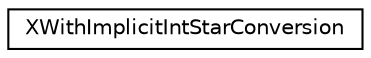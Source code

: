 digraph "Graphical Class Hierarchy"
{
  edge [fontname="Helvetica",fontsize="10",labelfontname="Helvetica",labelfontsize="10"];
  node [fontname="Helvetica",fontsize="10",shape=record];
  rankdir="LR";
  Node0 [label="XWithImplicitIntStarConversion",height=0.2,width=0.4,color="black", fillcolor="white", style="filled",URL="$struct_x_with_implicit_int_star_conversion.html"];
}
